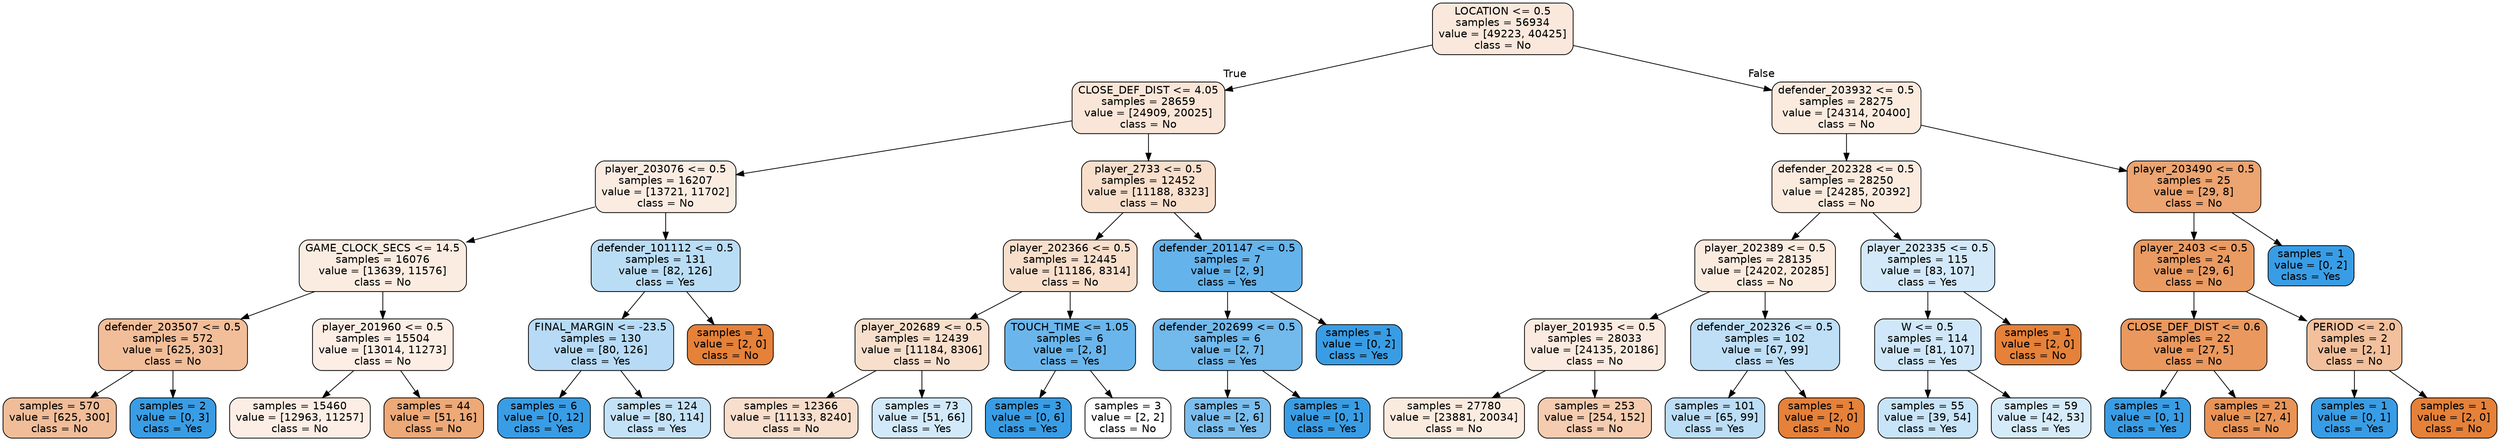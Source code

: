 digraph Tree {
node [shape=box, style="filled, rounded", color="black", fontname=helvetica] ;
edge [fontname=helvetica] ;
0 [label="LOCATION <= 0.5\nsamples = 56934\nvalue = [49223, 40425]\nclass = No", fillcolor="#fae8dc"] ;
1 [label="CLOSE_DEF_DIST <= 4.05\nsamples = 28659\nvalue = [24909, 20025]\nclass = No", fillcolor="#fae6d8"] ;
0 -> 1 [labeldistance=2.5, labelangle=45, headlabel="True"] ;
2 [label="player_203076 <= 0.5\nsamples = 16207\nvalue = [13721, 11702]\nclass = No", fillcolor="#fbece2"] ;
1 -> 2 ;
3 [label="GAME_CLOCK_SECS <= 14.5\nsamples = 16076\nvalue = [13639, 11576]\nclass = No", fillcolor="#fbece1"] ;
2 -> 3 ;
4 [label="defender_203507 <= 0.5\nsamples = 572\nvalue = [625, 303]\nclass = No", fillcolor="#f2be99"] ;
3 -> 4 ;
5 [label="samples = 570\nvalue = [625, 300]\nclass = No", fillcolor="#f1bd98"] ;
4 -> 5 ;
6 [label="samples = 2\nvalue = [0, 3]\nclass = Yes", fillcolor="#399de5"] ;
4 -> 6 ;
7 [label="player_201960 <= 0.5\nsamples = 15504\nvalue = [13014, 11273]\nclass = No", fillcolor="#fceee5"] ;
3 -> 7 ;
8 [label="samples = 15460\nvalue = [12963, 11257]\nclass = No", fillcolor="#fceee5"] ;
7 -> 8 ;
9 [label="samples = 44\nvalue = [51, 16]\nclass = No", fillcolor="#eda977"] ;
7 -> 9 ;
10 [label="defender_101112 <= 0.5\nsamples = 131\nvalue = [82, 126]\nclass = Yes", fillcolor="#baddf6"] ;
2 -> 10 ;
11 [label="FINAL_MARGIN <= -23.5\nsamples = 130\nvalue = [80, 126]\nclass = Yes", fillcolor="#b7dbf6"] ;
10 -> 11 ;
12 [label="samples = 6\nvalue = [0, 12]\nclass = Yes", fillcolor="#399de5"] ;
11 -> 12 ;
13 [label="samples = 124\nvalue = [80, 114]\nclass = Yes", fillcolor="#c4e2f7"] ;
11 -> 13 ;
14 [label="samples = 1\nvalue = [2, 0]\nclass = No", fillcolor="#e58139"] ;
10 -> 14 ;
15 [label="player_2733 <= 0.5\nsamples = 12452\nvalue = [11188, 8323]\nclass = No", fillcolor="#f8dfcc"] ;
1 -> 15 ;
16 [label="player_202366 <= 0.5\nsamples = 12445\nvalue = [11186, 8314]\nclass = No", fillcolor="#f8dfcc"] ;
15 -> 16 ;
17 [label="player_202689 <= 0.5\nsamples = 12439\nvalue = [11184, 8306]\nclass = No", fillcolor="#f8dfcc"] ;
16 -> 17 ;
18 [label="samples = 12366\nvalue = [11133, 8240]\nclass = No", fillcolor="#f8decc"] ;
17 -> 18 ;
19 [label="samples = 73\nvalue = [51, 66]\nclass = Yes", fillcolor="#d2e9f9"] ;
17 -> 19 ;
20 [label="TOUCH_TIME <= 1.05\nsamples = 6\nvalue = [2, 8]\nclass = Yes", fillcolor="#6ab6ec"] ;
16 -> 20 ;
21 [label="samples = 3\nvalue = [0, 6]\nclass = Yes", fillcolor="#399de5"] ;
20 -> 21 ;
22 [label="samples = 3\nvalue = [2, 2]\nclass = No", fillcolor="#ffffff"] ;
20 -> 22 ;
23 [label="defender_201147 <= 0.5\nsamples = 7\nvalue = [2, 9]\nclass = Yes", fillcolor="#65b3eb"] ;
15 -> 23 ;
24 [label="defender_202699 <= 0.5\nsamples = 6\nvalue = [2, 7]\nclass = Yes", fillcolor="#72b9ec"] ;
23 -> 24 ;
25 [label="samples = 5\nvalue = [2, 6]\nclass = Yes", fillcolor="#7bbeee"] ;
24 -> 25 ;
26 [label="samples = 1\nvalue = [0, 1]\nclass = Yes", fillcolor="#399de5"] ;
24 -> 26 ;
27 [label="samples = 1\nvalue = [0, 2]\nclass = Yes", fillcolor="#399de5"] ;
23 -> 27 ;
28 [label="defender_203932 <= 0.5\nsamples = 28275\nvalue = [24314, 20400]\nclass = No", fillcolor="#fbebdf"] ;
0 -> 28 [labeldistance=2.5, labelangle=-45, headlabel="False"] ;
29 [label="defender_202328 <= 0.5\nsamples = 28250\nvalue = [24285, 20392]\nclass = No", fillcolor="#fbebdf"] ;
28 -> 29 ;
30 [label="player_202389 <= 0.5\nsamples = 28135\nvalue = [24202, 20285]\nclass = No", fillcolor="#fbebdf"] ;
29 -> 30 ;
31 [label="player_201935 <= 0.5\nsamples = 28033\nvalue = [24135, 20186]\nclass = No", fillcolor="#fbeadf"] ;
30 -> 31 ;
32 [label="samples = 27780\nvalue = [23881, 20034]\nclass = No", fillcolor="#fbebdf"] ;
31 -> 32 ;
33 [label="samples = 253\nvalue = [254, 152]\nclass = No", fillcolor="#f5ccaf"] ;
31 -> 33 ;
34 [label="defender_202326 <= 0.5\nsamples = 102\nvalue = [67, 99]\nclass = Yes", fillcolor="#bfdff7"] ;
30 -> 34 ;
35 [label="samples = 101\nvalue = [65, 99]\nclass = Yes", fillcolor="#bbddf6"] ;
34 -> 35 ;
36 [label="samples = 1\nvalue = [2, 0]\nclass = No", fillcolor="#e58139"] ;
34 -> 36 ;
37 [label="player_202335 <= 0.5\nsamples = 115\nvalue = [83, 107]\nclass = Yes", fillcolor="#d3e9f9"] ;
29 -> 37 ;
38 [label="W <= 0.5\nsamples = 114\nvalue = [81, 107]\nclass = Yes", fillcolor="#cfe7f9"] ;
37 -> 38 ;
39 [label="samples = 55\nvalue = [39, 54]\nclass = Yes", fillcolor="#c8e4f8"] ;
38 -> 39 ;
40 [label="samples = 59\nvalue = [42, 53]\nclass = Yes", fillcolor="#d6ebfa"] ;
38 -> 40 ;
41 [label="samples = 1\nvalue = [2, 0]\nclass = No", fillcolor="#e58139"] ;
37 -> 41 ;
42 [label="player_203490 <= 0.5\nsamples = 25\nvalue = [29, 8]\nclass = No", fillcolor="#eca470"] ;
28 -> 42 ;
43 [label="player_2403 <= 0.5\nsamples = 24\nvalue = [29, 6]\nclass = No", fillcolor="#ea9b62"] ;
42 -> 43 ;
44 [label="CLOSE_DEF_DIST <= 0.6\nsamples = 22\nvalue = [27, 5]\nclass = No", fillcolor="#ea985e"] ;
43 -> 44 ;
45 [label="samples = 1\nvalue = [0, 1]\nclass = Yes", fillcolor="#399de5"] ;
44 -> 45 ;
46 [label="samples = 21\nvalue = [27, 4]\nclass = No", fillcolor="#e99456"] ;
44 -> 46 ;
47 [label="PERIOD <= 2.0\nsamples = 2\nvalue = [2, 1]\nclass = No", fillcolor="#f2c09c"] ;
43 -> 47 ;
48 [label="samples = 1\nvalue = [0, 1]\nclass = Yes", fillcolor="#399de5"] ;
47 -> 48 ;
49 [label="samples = 1\nvalue = [2, 0]\nclass = No", fillcolor="#e58139"] ;
47 -> 49 ;
50 [label="samples = 1\nvalue = [0, 2]\nclass = Yes", fillcolor="#399de5"] ;
42 -> 50 ;
}